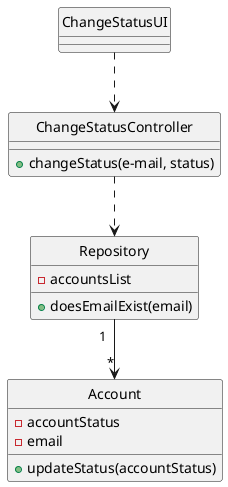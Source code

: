 @startuml

class "ChangeStatusUI"
class "ChangeStatusController"
class "Repository"
class "Account"

"ChangeStatusUI" ..> "ChangeStatusController"
"ChangeStatusController"  ..> "Repository"
"Repository" "1  " -->"*" "Account"

class "ChangeStatusController"{
+changeStatus(e-mail, status)
}
class "Repository"{
-accountsList
+doesEmailExist(email)
}

class Account{
- accountStatus
-email
+ updateStatus(accountStatus)
}

hide "ChangeStatusUI" circle
hide "ChangeStatusController" circle
hide "Repository" circle
hide "Account" circle

@enduml